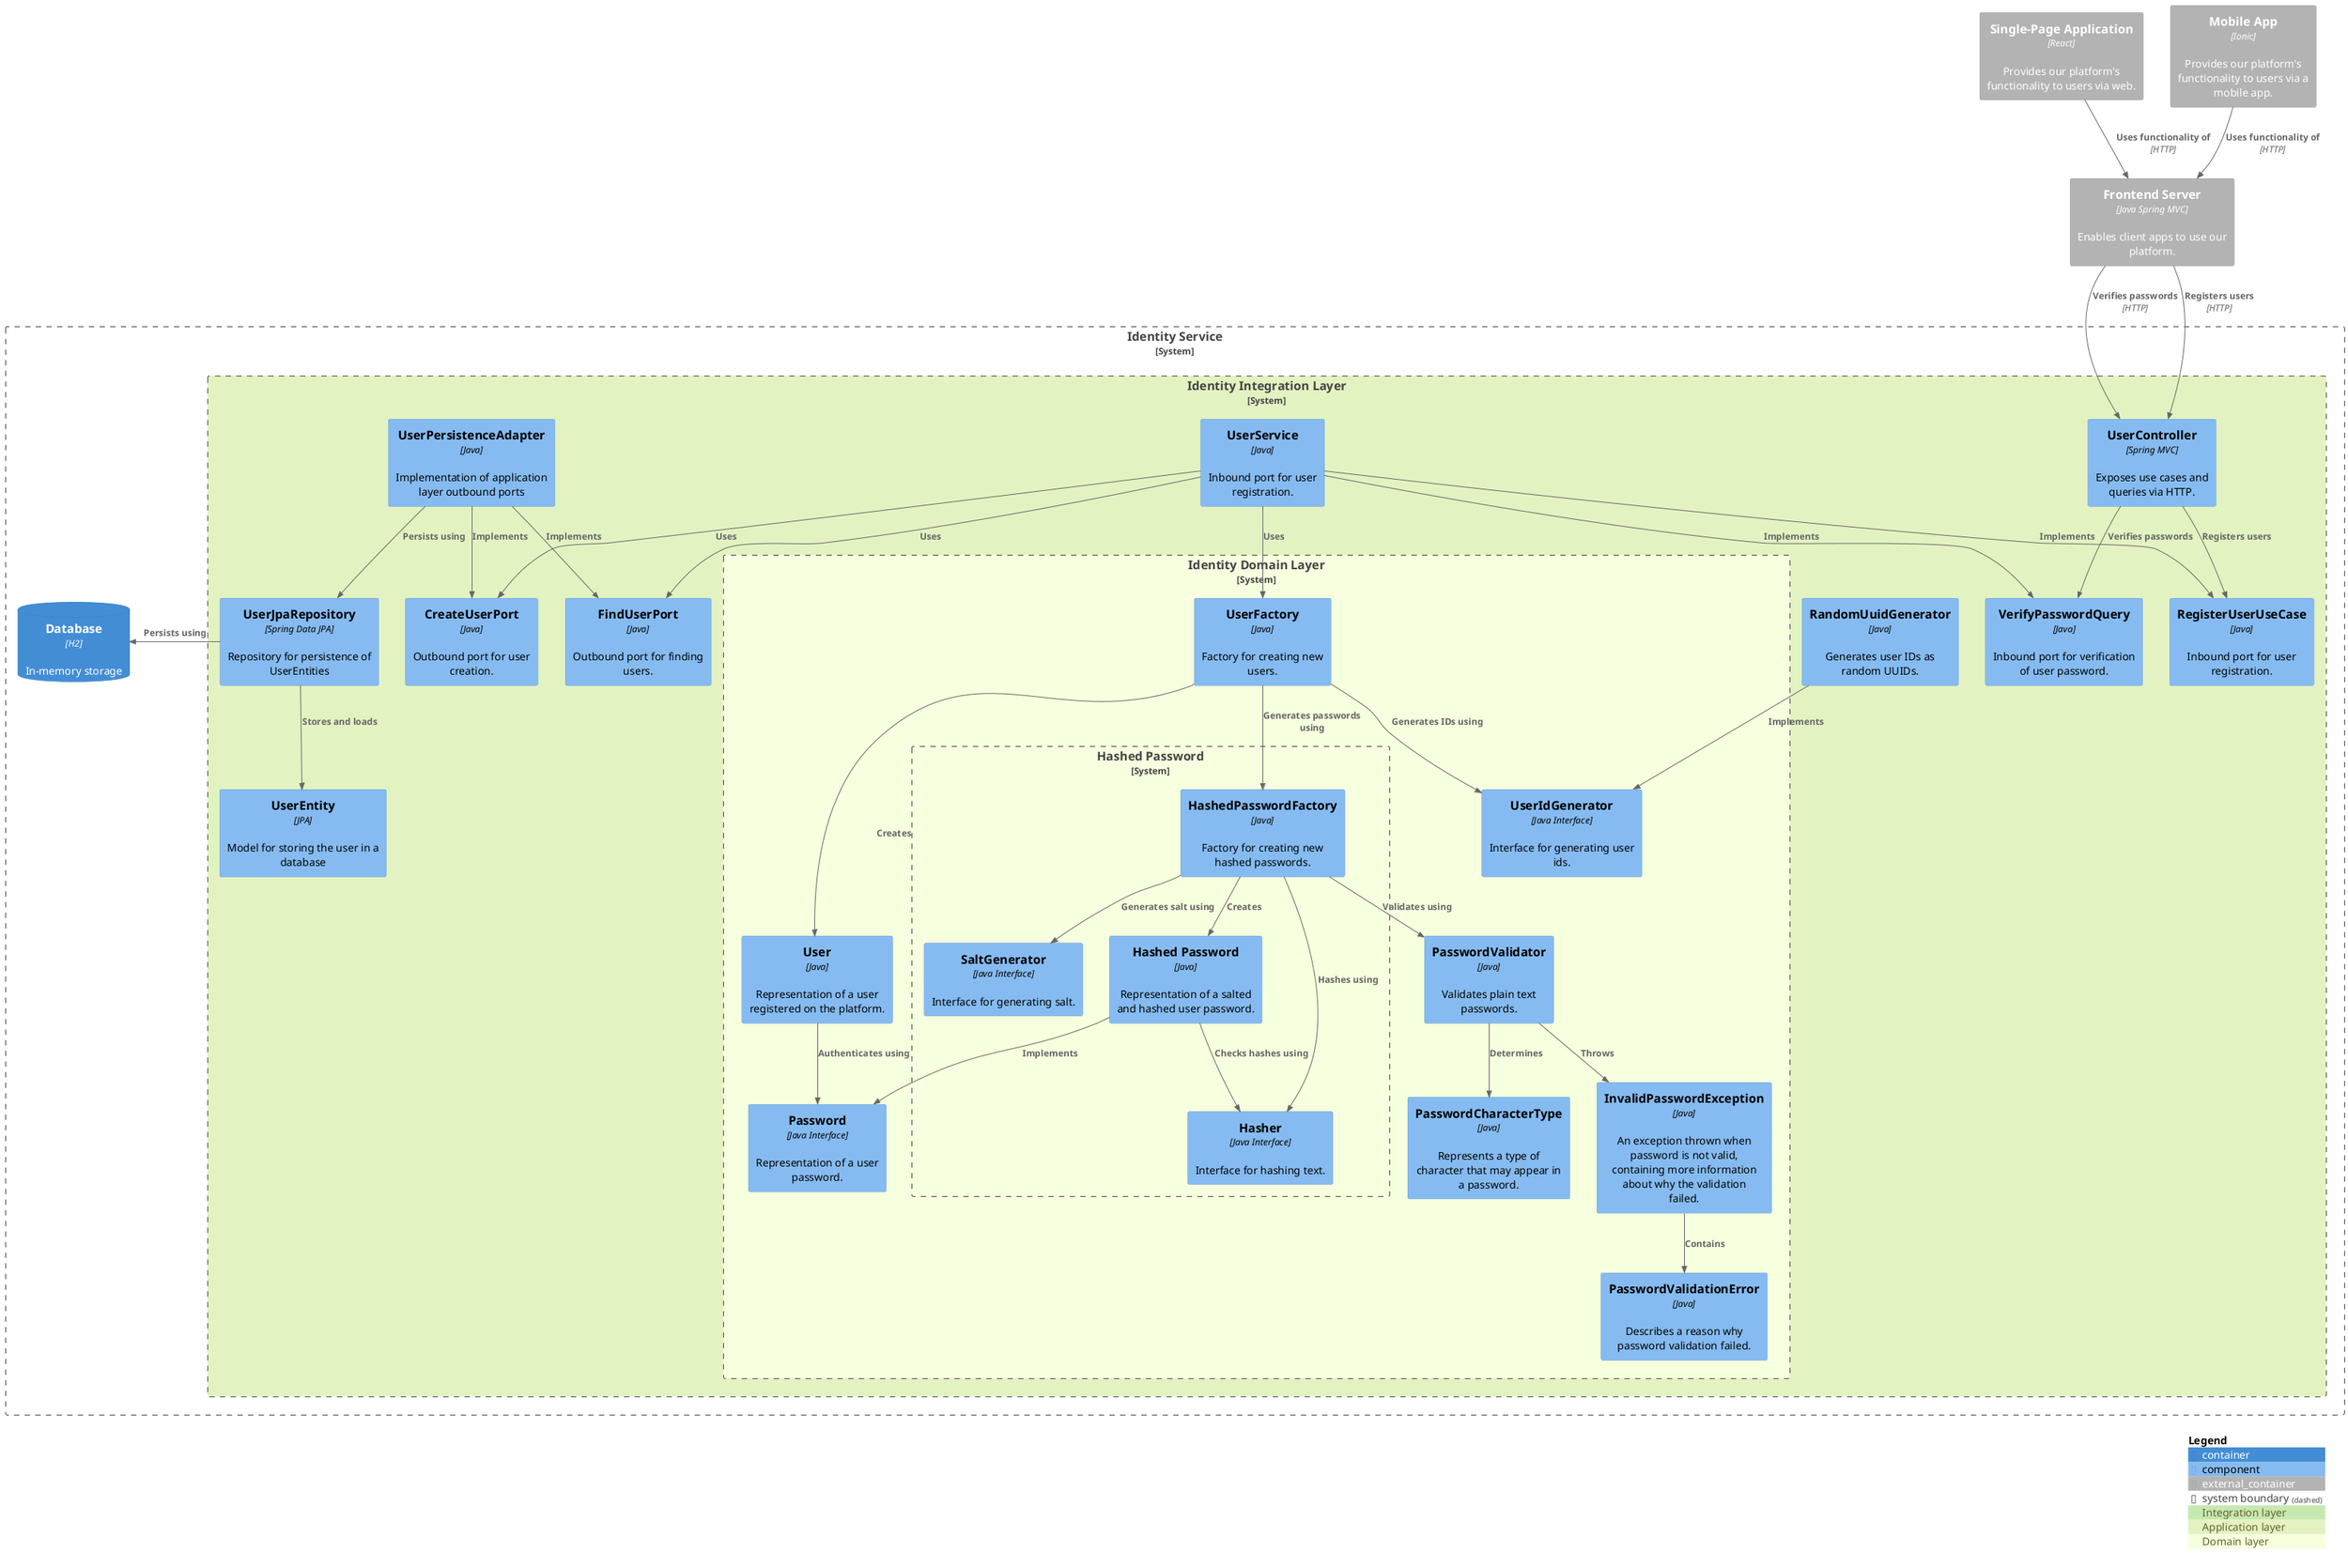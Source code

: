 @startuml
!include <C4/C4_Component.puml>

AddBoundaryTag(integrationBoundaryTag, $bgColor="#C7E9B0", $legendText="Integration layer")
AddBoundaryTag(applicationBoundaryTag, $bgColor="#E3F2C1", $legendText="Application layer")
AddBoundaryTag(domainBoundaryTag, $bgColor="#F6FFDE", $legendText="Domain layer")

Container_Ext(spaContainer, "Single-Page Application", "React", "Provides our platform's functionality to users via web.")
Container_Ext(mobileAppContainer, "Mobile App", "Ionic", "Provides our platform's functionality to users via a mobile app.")
Container_Ext(frontendServerContainer, "Frontend Server", "Java Spring MVC", "Enables client apps to use our platform.")

Rel(spaContainer, frontendServerContainer, "Uses functionality of", "HTTP")
Rel(mobileAppContainer, frontendServerContainer, "Uses functionality of", "HTTP")

System_Boundary(identityBoundary, "Identity Service") {

    ContainerDb(database, "Database", "H2", "In-memory storage")

    System_Boundary(identityApplicationBoundary, "Identity Integration Layer", $tags="integrationBoundaryTag") {

        System_Boundary(identityApplicationBoundary, "Identity Application Layer", $tags="applicationBoundaryTag") {

            System_Boundary(identityDomainBoundary, "Identity Domain Layer", $tags="domainBoundaryTag") {
                together {
                    Component(user, "User", "Java", "Representation of a user registered on the platform.")
                    Component(password, "Password", "Java Interface", "Representation of a user password.")
                }

                Component(userIdGenerator, "UserIdGenerator", "Java Interface", "Interface for generating user ids.")
                Component(userFactory, "UserFactory", "Java", "Factory for creating new users.")

                Rel(userFactory, userIdGenerator, "Generates IDs using")
                Rel(userFactory, user, "Creates")

                together {
                    Component(passwordValidator, "PasswordValidator", "Java", "Validates plain text passwords.")
                    Component(passwordCharacterType, "PasswordCharacterType", "Java", "Represents a type of character that may appear in a password.")
                    Component(passwordValidationError, "PasswordValidationError", "Java", "Describes a reason why password validation failed.")
                    Component(invalidPasswordException, "InvalidPasswordException", "Java", "An exception thrown when password is not valid, containing more information about why the validation failed.")
                }

                Rel(passwordValidator, passwordCharacterType, "Determines")
                Rel(invalidPasswordException, passwordValidationError, "Contains")
                Rel(passwordValidator, invalidPasswordException, "Throws")

                System_Boundary(hashedPasswordBoundary, "Hashed Password") {
                    Component(hashedPassword, "Hashed Password", "Java", "Representation of a salted and hashed user password.")
                    Component(hashedPasswordFactory, "HashedPasswordFactory", "Java", "Factory for creating new hashed passwords.")
                    Component(saltGenerator, "SaltGenerator", "Java Interface", "Interface for generating salt.")
                    Component(hasher, "Hasher", "Java Interface", "Interface for hashing text.")

                    Rel(hashedPassword, password, "Implements")
                    Rel(hashedPassword, hasher, "Checks hashes using")
                    Rel(hashedPasswordFactory, hasher, "Hashes using")
                    Rel(hashedPasswordFactory, saltGenerator, "Generates salt using")
                    Rel(hashedPasswordFactory, hashedPassword, "Creates")
                    Rel(hashedPasswordFactory, passwordValidator, "Validates using")
                    Rel(userFactory, hashedPasswordFactory, "Generates passwords using")
                }

                Rel(user, password, "Authenticates using")

            }

            Component(verifyPasswordQuery, "VerifyPasswordQuery", "Java", "Inbound port for verification of user password.")
            Component(registerUserUseCase, "RegisterUserUseCase", "Java", "Inbound port for user registration.")

            Component(createUserPort, "CreateUserPort", "Java", "Outbound port for user creation.")
            Component(findUserPort, "FindUserPort", "Java", "Outbound port for finding users.")

            Component(userService, "UserService", "Java", "Inbound port for user registration.")

            Rel(userService, verifyPasswordQuery, "Implements")
            Rel(userService, registerUserUseCase, "Implements")
            Rel(userService, userFactory, "Uses")
            Rel(userService, findUserPort, "Uses")
            Rel(userService, createUserPort, "Uses")
        }

        Component(randomUuidGenerator, "RandomUuidGenerator", "Java", "Generates user IDs as random UUIDs.")
        Rel(randomUuidGenerator, userIdGenerator, "Implements")

        Component(userController, "UserController", "Spring MVC", "Exposes use cases and queries via HTTP.")
        Rel(userController, verifyPasswordQuery, "Verifies passwords")
        Rel(userController, registerUserUseCase, "Registers users")

        Component(userEntity, "UserEntity", "JPA", "Model for storing the user in a database")
        Component(userJpaRepository, "UserJpaRepository", "Spring Data JPA", "Repository for persistence of UserEntities")
        Component(userPersistenceAdapter, "UserPersistenceAdapter", "Java", "Implementation of application layer outbound ports")

        Rel(userJpaRepository, userEntity, "Stores and loads")
        Rel_L(userJpaRepository, database, "Persists using")
        Rel(userPersistenceAdapter, userJpaRepository, "Persists using")
        Rel(userPersistenceAdapter, createUserPort, "Implements")
        Rel(userPersistenceAdapter, findUserPort, "Implements")


    }
}

Rel(frontendServerContainer, userController, "Verifies passwords", "HTTP")
Rel(frontendServerContainer, userController, "Registers users", "HTTP")

SHOW_LEGEND()

@enduml
